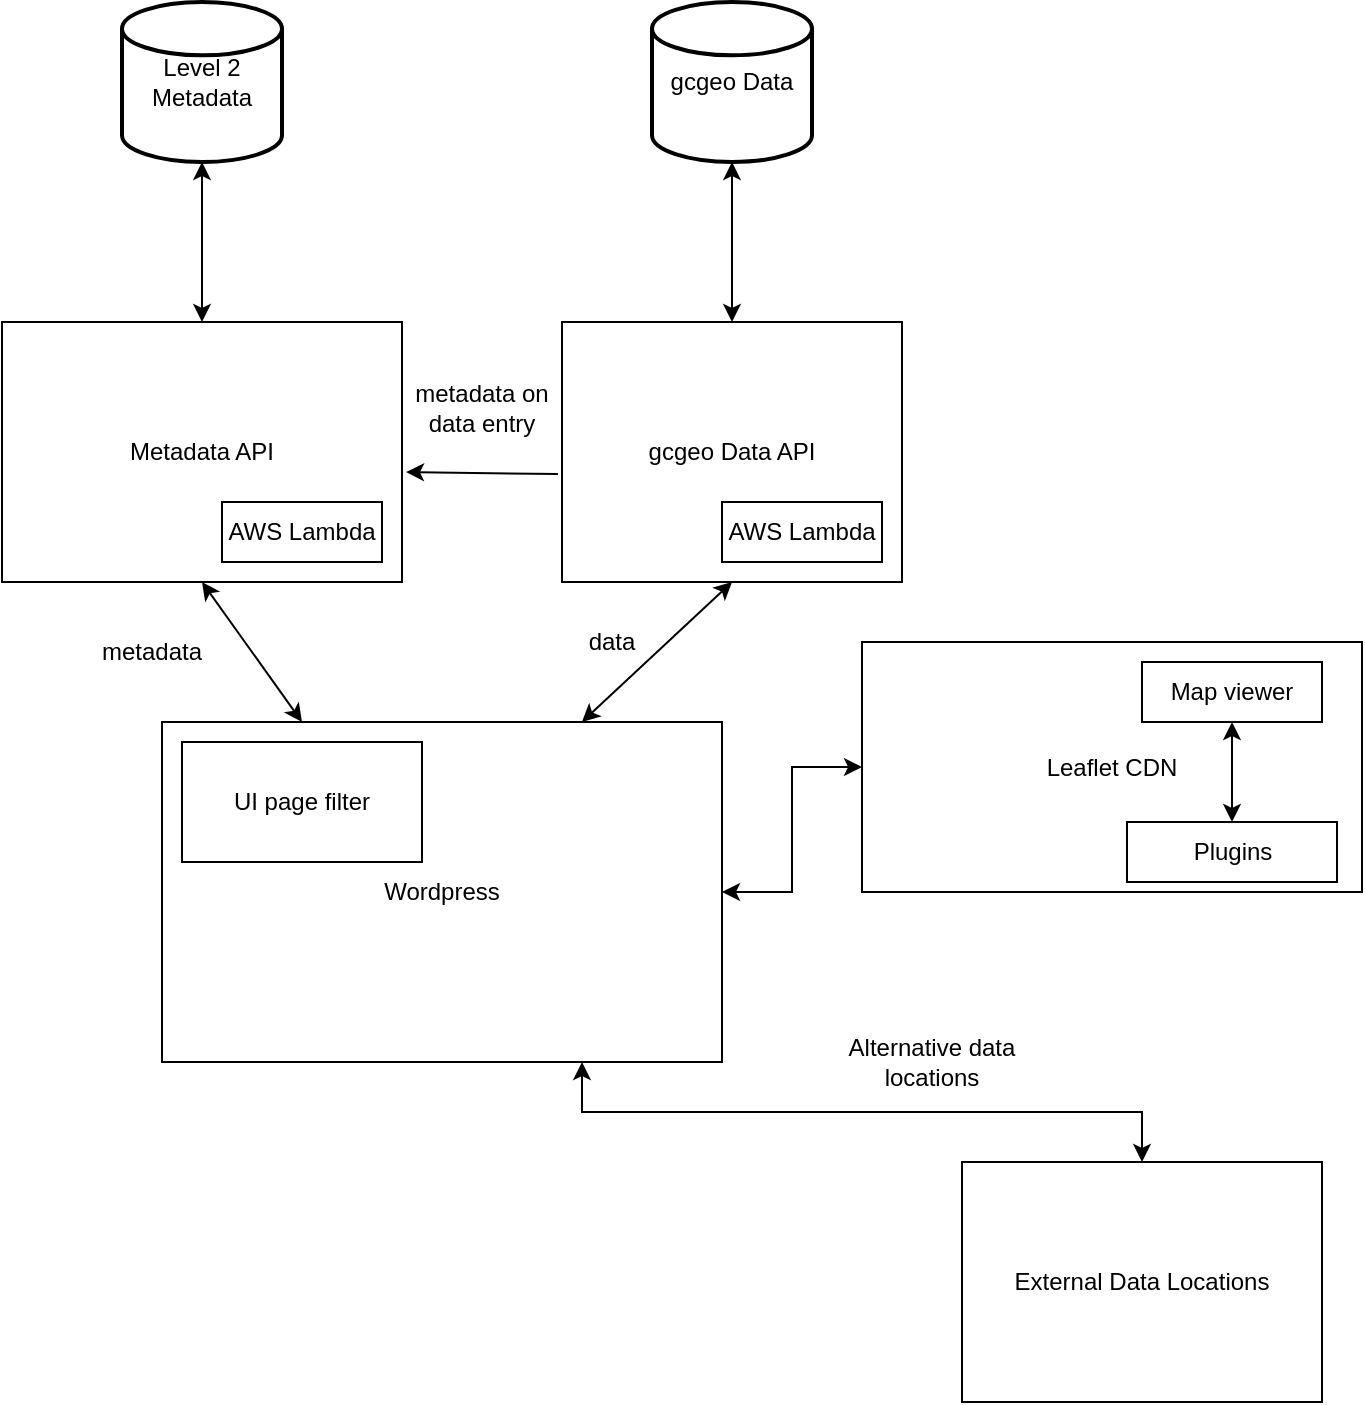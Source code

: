<mxfile version="12.3.8" type="device" pages="1"><diagram id="cEe6sH8bZnPugVWZH51x" name="Page-1"><mxGraphModel dx="1422" dy="769" grid="1" gridSize="10" guides="1" tooltips="1" connect="1" arrows="1" fold="1" page="1" pageScale="1" pageWidth="850" pageHeight="1100" math="0" shadow="0"><root><mxCell id="0"/><mxCell id="1" parent="0"/><mxCell id="RGqUDNtwEyzK0TF-1xym-1" value="Level 2 Metadata" style="strokeWidth=2;html=1;shape=mxgraph.flowchart.database;whiteSpace=wrap;" parent="1" vertex="1"><mxGeometry x="120" y="40" width="80" height="80" as="geometry"/></mxCell><mxCell id="RGqUDNtwEyzK0TF-1xym-2" value="gcgeo Data" style="strokeWidth=2;html=1;shape=mxgraph.flowchart.database;whiteSpace=wrap;" parent="1" vertex="1"><mxGeometry x="385" y="40" width="80" height="80" as="geometry"/></mxCell><mxCell id="RGqUDNtwEyzK0TF-1xym-3" value="Metadata API" style="rounded=0;whiteSpace=wrap;html=1;" parent="1" vertex="1"><mxGeometry x="60" y="200" width="200" height="130" as="geometry"/></mxCell><mxCell id="RGqUDNtwEyzK0TF-1xym-4" value="gcgeo Data API" style="rounded=0;whiteSpace=wrap;html=1;" parent="1" vertex="1"><mxGeometry x="340" y="200" width="170" height="130" as="geometry"/></mxCell><mxCell id="RGqUDNtwEyzK0TF-1xym-20" style="edgeStyle=orthogonalEdgeStyle;rounded=0;orthogonalLoop=1;jettySize=auto;html=1;exitX=0.75;exitY=1;exitDx=0;exitDy=0;entryX=0.5;entryY=0;entryDx=0;entryDy=0;startArrow=classic;startFill=1;" parent="1" source="RGqUDNtwEyzK0TF-1xym-5" target="RGqUDNtwEyzK0TF-1xym-19" edge="1"><mxGeometry relative="1" as="geometry"/></mxCell><mxCell id="RGqUDNtwEyzK0TF-1xym-22" style="edgeStyle=orthogonalEdgeStyle;rounded=0;orthogonalLoop=1;jettySize=auto;html=1;exitX=1;exitY=0.5;exitDx=0;exitDy=0;startArrow=classic;startFill=1;" parent="1" source="RGqUDNtwEyzK0TF-1xym-5" target="RGqUDNtwEyzK0TF-1xym-21" edge="1"><mxGeometry relative="1" as="geometry"/></mxCell><mxCell id="RGqUDNtwEyzK0TF-1xym-5" value="Wordpress" style="rounded=0;whiteSpace=wrap;html=1;" parent="1" vertex="1"><mxGeometry x="140" y="400" width="280" height="170" as="geometry"/></mxCell><mxCell id="RGqUDNtwEyzK0TF-1xym-6" value="" style="endArrow=classic;startArrow=classic;html=1;entryX=0.25;entryY=0;entryDx=0;entryDy=0;exitX=0.5;exitY=1;exitDx=0;exitDy=0;" parent="1" source="RGqUDNtwEyzK0TF-1xym-3" target="RGqUDNtwEyzK0TF-1xym-5" edge="1"><mxGeometry width="50" height="50" relative="1" as="geometry"><mxPoint x="90" y="640" as="sourcePoint"/><mxPoint x="140" y="590" as="targetPoint"/></mxGeometry></mxCell><mxCell id="RGqUDNtwEyzK0TF-1xym-7" value="" style="endArrow=classic;startArrow=classic;html=1;entryX=0.5;entryY=1;entryDx=0;entryDy=0;exitX=0.75;exitY=0;exitDx=0;exitDy=0;" parent="1" source="RGqUDNtwEyzK0TF-1xym-5" target="RGqUDNtwEyzK0TF-1xym-4" edge="1"><mxGeometry width="50" height="50" relative="1" as="geometry"><mxPoint x="290" y="380" as="sourcePoint"/><mxPoint x="340" y="330" as="targetPoint"/></mxGeometry></mxCell><mxCell id="RGqUDNtwEyzK0TF-1xym-8" value="" style="endArrow=classic;startArrow=classic;html=1;entryX=0.5;entryY=1;entryDx=0;entryDy=0;entryPerimeter=0;exitX=0.5;exitY=0;exitDx=0;exitDy=0;" parent="1" source="RGqUDNtwEyzK0TF-1xym-3" target="RGqUDNtwEyzK0TF-1xym-1" edge="1"><mxGeometry width="50" height="50" relative="1" as="geometry"><mxPoint x="90" y="200" as="sourcePoint"/><mxPoint x="140" y="150" as="targetPoint"/></mxGeometry></mxCell><mxCell id="RGqUDNtwEyzK0TF-1xym-9" value="" style="endArrow=classic;startArrow=classic;html=1;entryX=0.5;entryY=1;entryDx=0;entryDy=0;entryPerimeter=0;" parent="1" source="RGqUDNtwEyzK0TF-1xym-4" target="RGqUDNtwEyzK0TF-1xym-2" edge="1"><mxGeometry width="50" height="50" relative="1" as="geometry"><mxPoint x="400" y="200" as="sourcePoint"/><mxPoint x="450" y="150" as="targetPoint"/></mxGeometry></mxCell><mxCell id="RGqUDNtwEyzK0TF-1xym-12" value="UI page filter" style="rounded=0;whiteSpace=wrap;html=1;" parent="1" vertex="1"><mxGeometry x="150" y="410" width="120" height="60" as="geometry"/></mxCell><mxCell id="RGqUDNtwEyzK0TF-1xym-13" value="AWS Lambda" style="rounded=0;whiteSpace=wrap;html=1;" parent="1" vertex="1"><mxGeometry x="170" y="290" width="80" height="30" as="geometry"/></mxCell><mxCell id="RGqUDNtwEyzK0TF-1xym-17" value="AWS Lambda" style="rounded=0;whiteSpace=wrap;html=1;" parent="1" vertex="1"><mxGeometry x="420" y="290" width="80" height="30" as="geometry"/></mxCell><mxCell id="RGqUDNtwEyzK0TF-1xym-19" value="External Data Locations" style="rounded=0;whiteSpace=wrap;html=1;" parent="1" vertex="1"><mxGeometry x="540" y="620" width="180" height="120" as="geometry"/></mxCell><mxCell id="RGqUDNtwEyzK0TF-1xym-21" value="Leaflet CDN" style="rounded=0;whiteSpace=wrap;html=1;" parent="1" vertex="1"><mxGeometry x="490" y="360" width="250" height="125" as="geometry"/></mxCell><mxCell id="RGqUDNtwEyzK0TF-1xym-30" style="edgeStyle=orthogonalEdgeStyle;rounded=0;orthogonalLoop=1;jettySize=auto;html=1;exitX=0.5;exitY=0;exitDx=0;exitDy=0;startArrow=classic;startFill=1;" parent="1" source="RGqUDNtwEyzK0TF-1xym-27" target="RGqUDNtwEyzK0TF-1xym-28" edge="1"><mxGeometry relative="1" as="geometry"/></mxCell><mxCell id="RGqUDNtwEyzK0TF-1xym-27" value="Plugins" style="rounded=0;whiteSpace=wrap;html=1;" parent="1" vertex="1"><mxGeometry x="622.5" y="450" width="105" height="30" as="geometry"/></mxCell><mxCell id="RGqUDNtwEyzK0TF-1xym-28" value="Map viewer" style="rounded=0;whiteSpace=wrap;html=1;" parent="1" vertex="1"><mxGeometry x="630" y="370" width="90" height="30" as="geometry"/></mxCell><mxCell id="RGqUDNtwEyzK0TF-1xym-32" value="metadata" style="text;html=1;strokeColor=none;fillColor=none;align=center;verticalAlign=middle;whiteSpace=wrap;rounded=0;" parent="1" vertex="1"><mxGeometry x="100" y="330" width="70" height="70" as="geometry"/></mxCell><mxCell id="RGqUDNtwEyzK0TF-1xym-36" value="data" style="text;html=1;strokeColor=none;fillColor=none;align=center;verticalAlign=middle;whiteSpace=wrap;rounded=0;" parent="1" vertex="1"><mxGeometry x="320" y="335" width="90" height="50" as="geometry"/></mxCell><mxCell id="RGqUDNtwEyzK0TF-1xym-37" value="Alternative data locations" style="text;html=1;strokeColor=none;fillColor=none;align=center;verticalAlign=middle;whiteSpace=wrap;rounded=0;" parent="1" vertex="1"><mxGeometry x="470" y="550" width="110" height="40" as="geometry"/></mxCell><mxCell id="RGqUDNtwEyzK0TF-1xym-43" value="" style="endArrow=classic;html=1;exitX=-0.012;exitY=0.585;exitDx=0;exitDy=0;exitPerimeter=0;entryX=1.01;entryY=0.577;entryDx=0;entryDy=0;entryPerimeter=0;" parent="1" source="RGqUDNtwEyzK0TF-1xym-4" target="RGqUDNtwEyzK0TF-1xym-3" edge="1"><mxGeometry width="50" height="50" relative="1" as="geometry"><mxPoint x="270" y="290" as="sourcePoint"/><mxPoint x="320" y="240" as="targetPoint"/></mxGeometry></mxCell><mxCell id="RGqUDNtwEyzK0TF-1xym-45" value="metadata on data entry" style="text;html=1;strokeColor=none;fillColor=none;align=center;verticalAlign=middle;whiteSpace=wrap;rounded=0;" parent="1" vertex="1"><mxGeometry x="260" y="210" width="80" height="65" as="geometry"/></mxCell></root></mxGraphModel></diagram></mxfile>